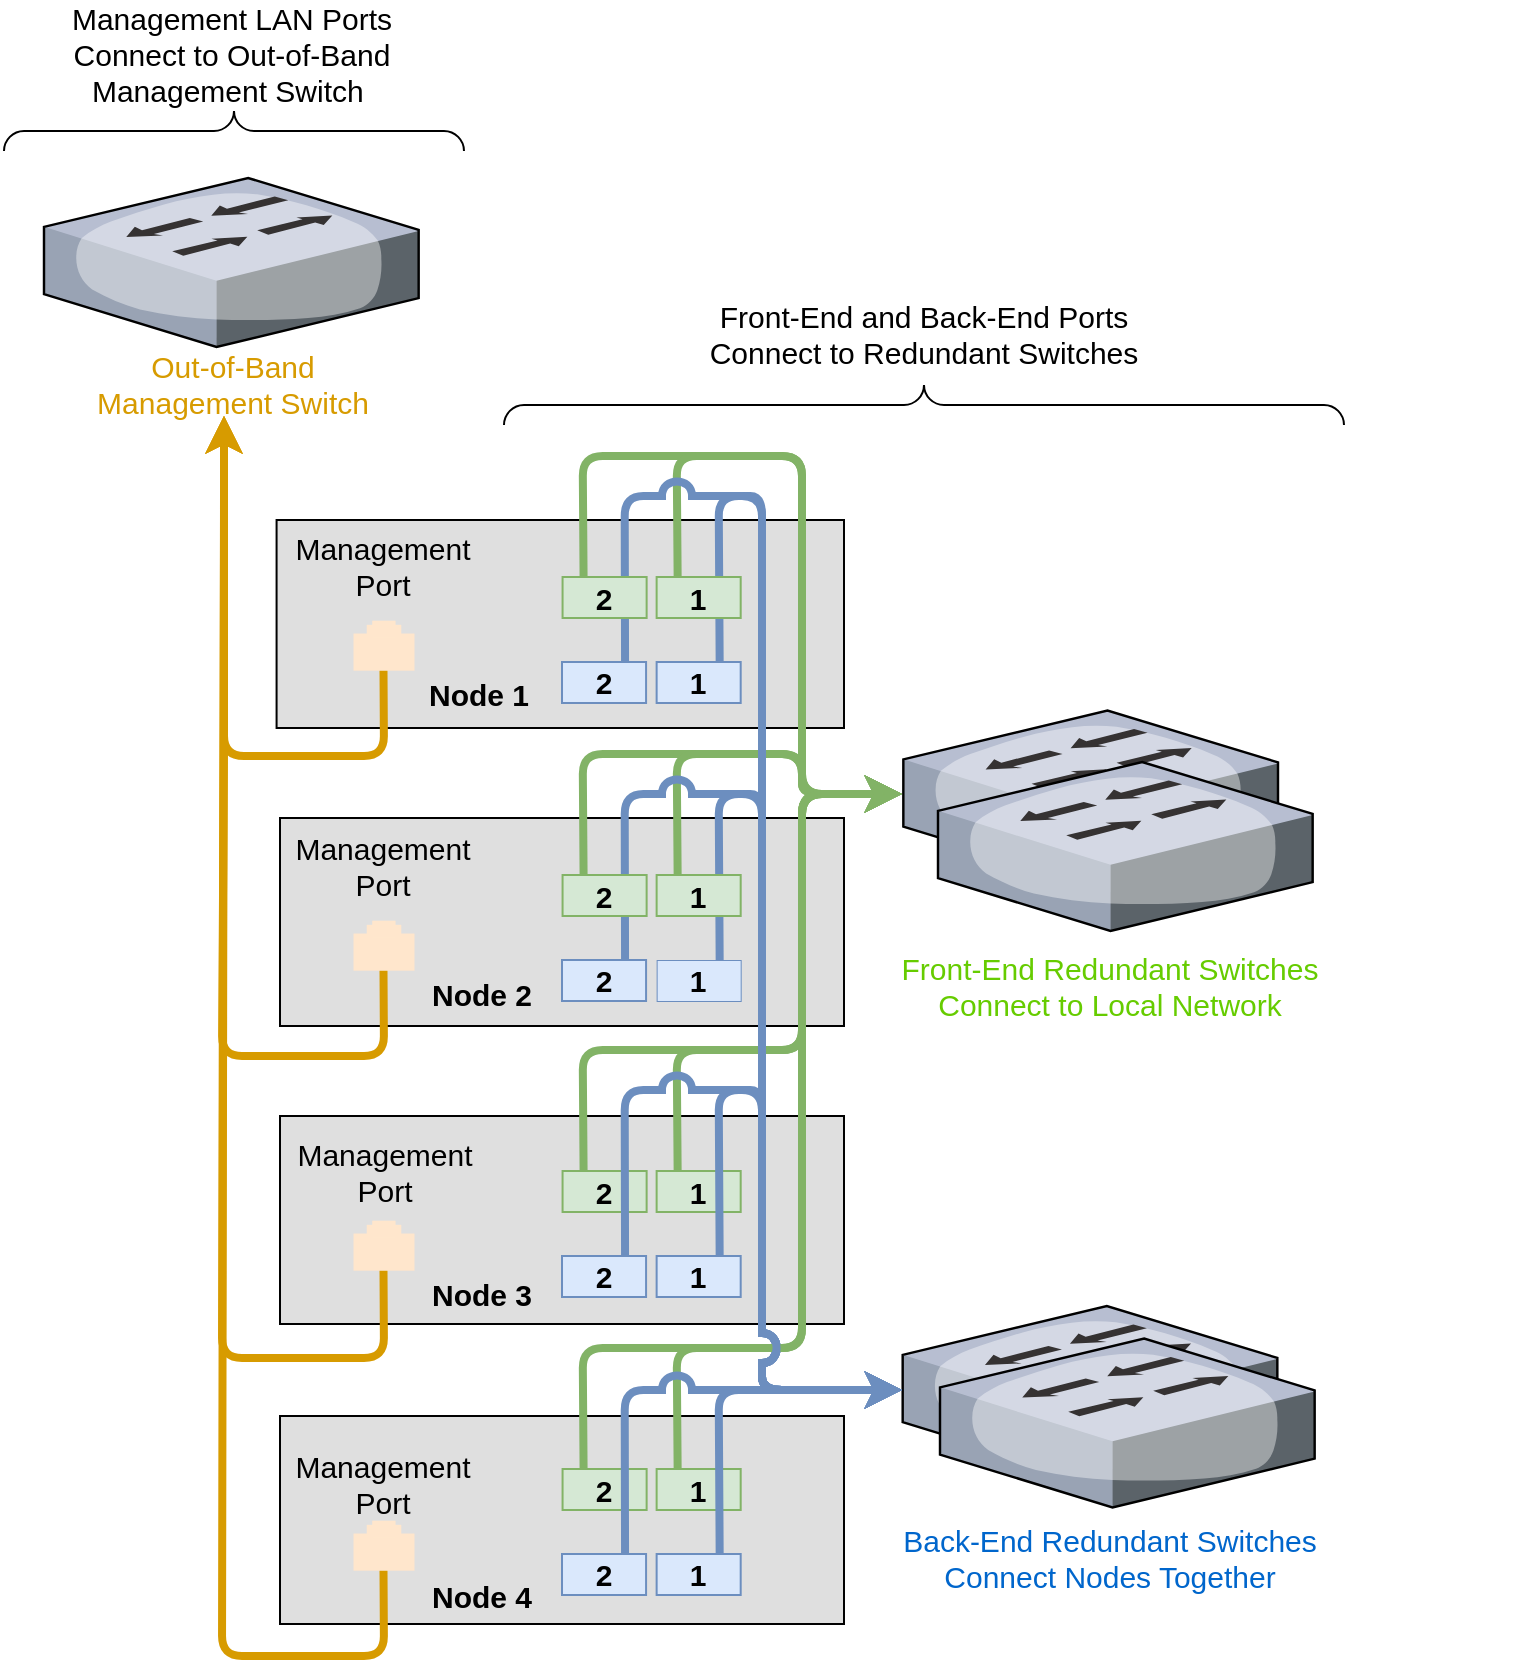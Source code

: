 <mxfile version="21.6.6" type="device">
  <diagram id="KMcxD_Hfu1oPM4u3RyKm" name="Page-1">
    <mxGraphModel dx="1536" dy="-194" grid="1" gridSize="10" guides="1" tooltips="1" connect="1" arrows="1" fold="1" page="1" pageScale="1" pageWidth="850" pageHeight="1100" math="0" shadow="0">
      <root>
        <mxCell id="0" />
        <mxCell id="1" parent="0" />
        <mxCell id="OP0uMOmqRfhRsHybBiB3-138" value="" style="rounded=0;whiteSpace=wrap;html=1;fillColor=#dfdfdf;" parent="1" vertex="1">
          <mxGeometry x="137.29" y="1360" width="283.71" height="104" as="geometry" />
        </mxCell>
        <mxCell id="OP0uMOmqRfhRsHybBiB3-137" value="" style="rounded=0;whiteSpace=wrap;html=1;fillColor=#dfdfdf;" parent="1" vertex="1">
          <mxGeometry x="139" y="1509" width="282" height="104" as="geometry" />
        </mxCell>
        <mxCell id="OP0uMOmqRfhRsHybBiB3-136" value="" style="rounded=0;whiteSpace=wrap;html=1;fillColor=#dfdfdf;" parent="1" vertex="1">
          <mxGeometry x="139" y="1658" width="282" height="104" as="geometry" />
        </mxCell>
        <mxCell id="OP0uMOmqRfhRsHybBiB3-132" value="" style="rounded=0;whiteSpace=wrap;html=1;fillColor=#dfdfdf;" parent="1" vertex="1">
          <mxGeometry x="139" y="1808" width="282" height="104" as="geometry" />
        </mxCell>
        <mxCell id="KvPRdfRzhTT3knoHsxit-51" value="&lt;span style=&quot;&quot;&gt;Node 3&lt;/span&gt;" style="text;html=1;strokeColor=none;fillColor=none;align=center;verticalAlign=middle;whiteSpace=wrap;rounded=0;shadow=0;fontSize=15;fontStyle=1" parent="1" vertex="1">
          <mxGeometry x="139.83" y="1737" width="200.17" height="20" as="geometry" />
        </mxCell>
        <mxCell id="fedMn2WOfF90to9gc-yZ-52" value="&lt;span style=&quot;&quot;&gt;Node 1&lt;/span&gt;" style="text;html=1;strokeColor=none;fillColor=none;align=center;verticalAlign=middle;whiteSpace=wrap;rounded=0;shadow=0;fontSize=15;fontStyle=1" parent="1" vertex="1">
          <mxGeometry x="137.29" y="1437" width="202.71" height="20" as="geometry" />
        </mxCell>
        <mxCell id="TKbhqmxpsX92xjRi5uJJ-1162" value="&lt;span style=&quot;font-weight: normal&quot;&gt;Front-End and Back-End Ports&lt;br&gt;Connect to Redundant Switches&lt;/span&gt;" style="text;html=1;strokeColor=none;fillColor=none;align=center;verticalAlign=middle;whiteSpace=wrap;rounded=0;shadow=0;fontSize=15;fontStyle=1" parent="1" vertex="1">
          <mxGeometry x="162" y="1247" width="598" height="40" as="geometry" />
        </mxCell>
        <mxCell id="TKbhqmxpsX92xjRi5uJJ-1164" value="" style="verticalLabelPosition=bottom;shadow=0;dashed=0;align=center;html=1;verticalAlign=top;strokeWidth=1;shape=mxgraph.mockup.markup.curlyBrace;fontColor=#66B2FF;" parent="1" vertex="1">
          <mxGeometry x="251" y="1292.5" width="420" height="20" as="geometry" />
        </mxCell>
        <mxCell id="TKbhqmxpsX92xjRi5uJJ-1170" value="&lt;span style=&quot;font-weight: normal&quot;&gt;Management LAN Ports&lt;br&gt;Connect to Out-of-Band&lt;br&gt;Management Switch&amp;nbsp;&lt;/span&gt;" style="text;html=1;strokeColor=none;fillColor=none;align=center;verticalAlign=middle;whiteSpace=wrap;rounded=0;shadow=0;fontSize=15;fontStyle=1" parent="1" vertex="1">
          <mxGeometry x="-0.33" y="1107" width="230" height="40" as="geometry" />
        </mxCell>
        <mxCell id="TKbhqmxpsX92xjRi5uJJ-1171" value="" style="verticalLabelPosition=bottom;shadow=0;dashed=0;align=center;html=1;verticalAlign=top;strokeWidth=1;shape=mxgraph.mockup.markup.curlyBrace;fontColor=#66B2FF;" parent="1" vertex="1">
          <mxGeometry x="1" y="1155.5" width="230" height="20" as="geometry" />
        </mxCell>
        <mxCell id="TKbhqmxpsX92xjRi5uJJ-1165" value="" style="verticalLabelPosition=bottom;aspect=fixed;html=1;verticalAlign=top;strokeColor=none;align=center;outlineConnect=0;shape=mxgraph.citrix.switch;" parent="1" vertex="1">
          <mxGeometry x="21" y="1189" width="187.33" height="84.5" as="geometry" />
        </mxCell>
        <mxCell id="TKbhqmxpsX92xjRi5uJJ-1166" value="" style="endArrow=classic;html=1;strokeWidth=4;fillColor=#ffe6cc;strokeColor=#d79b00;exitX=0.5;exitY=1;exitDx=0;exitDy=0;" parent="1" source="OP0uMOmqRfhRsHybBiB3-162" edge="1">
          <mxGeometry x="290" y="1224" width="50" height="50" as="geometry">
            <mxPoint x="191" y="1418" as="sourcePoint" />
            <mxPoint x="111" y="1308" as="targetPoint" />
            <Array as="points">
              <mxPoint x="191" y="1478" />
              <mxPoint x="111" y="1478" />
              <mxPoint x="111" y="1368" />
            </Array>
          </mxGeometry>
        </mxCell>
        <mxCell id="TKbhqmxpsX92xjRi5uJJ-1172" value="&lt;span&gt;Out-of-Band&lt;br&gt;Management Switch&lt;br&gt;&lt;/span&gt;" style="text;html=1;strokeColor=none;fillColor=none;align=center;verticalAlign=middle;whiteSpace=wrap;rounded=0;shadow=0;fontSize=15;fontStyle=0;fontColor=#D79B00;" parent="1" vertex="1">
          <mxGeometry x="21" y="1277" width="188.66" height="30" as="geometry" />
        </mxCell>
        <mxCell id="KvPRdfRzhTT3knoHsxit-52" value="&lt;span style=&quot;&quot;&gt;Node 4&lt;/span&gt;" style="text;html=1;strokeColor=none;fillColor=none;align=center;verticalAlign=middle;whiteSpace=wrap;rounded=0;shadow=0;fontSize=15;fontStyle=1" parent="1" vertex="1">
          <mxGeometry x="139.83" y="1888" width="200.17" height="20" as="geometry" />
        </mxCell>
        <mxCell id="KvPRdfRzhTT3knoHsxit-48" value="" style="endArrow=classic;html=1;strokeWidth=4;fillColor=#ffe6cc;strokeColor=#d79b00;exitX=0.5;exitY=1;exitDx=0;exitDy=0;" parent="1" source="OP0uMOmqRfhRsHybBiB3-143" edge="1">
          <mxGeometry x="290" y="1523.5" width="50" height="50" as="geometry">
            <mxPoint x="191" y="1728" as="sourcePoint" />
            <mxPoint x="111" y="1308" as="targetPoint" />
            <Array as="points">
              <mxPoint x="191" y="1779" />
              <mxPoint x="110" y="1779" />
              <mxPoint x="111" y="1358" />
            </Array>
          </mxGeometry>
        </mxCell>
        <mxCell id="KvPRdfRzhTT3knoHsxit-49" value="" style="endArrow=classic;html=1;strokeWidth=4;fillColor=#ffe6cc;strokeColor=#d79b00;exitX=0.5;exitY=1;exitDx=0;exitDy=0;" parent="1" source="OP0uMOmqRfhRsHybBiB3-115" edge="1">
          <mxGeometry x="290" y="1673.5" width="50" height="50" as="geometry">
            <mxPoint x="191" y="1878" as="sourcePoint" />
            <mxPoint x="111" y="1308" as="targetPoint" />
            <Array as="points">
              <mxPoint x="191" y="1928" />
              <mxPoint x="110" y="1928" />
              <mxPoint x="111" y="1368" />
            </Array>
          </mxGeometry>
        </mxCell>
        <mxCell id="KvPRdfRzhTT3knoHsxit-47" value="" style="endArrow=classic;html=1;strokeWidth=4;fillColor=#ffe6cc;strokeColor=#d79b00;exitX=0.5;exitY=1;exitDx=0;exitDy=0;" parent="1" source="OP0uMOmqRfhRsHybBiB3-149" edge="1">
          <mxGeometry x="290" y="1373.5" width="50" height="50" as="geometry">
            <mxPoint x="181" y="1568" as="sourcePoint" />
            <mxPoint x="111" y="1308" as="targetPoint" />
            <Array as="points">
              <mxPoint x="191" y="1628" />
              <mxPoint x="110" y="1628" />
              <mxPoint x="111" y="1468" />
            </Array>
          </mxGeometry>
        </mxCell>
        <mxCell id="OP0uMOmqRfhRsHybBiB3-113" value="" style="group" parent="1" vertex="1" connectable="0">
          <mxGeometry x="175.5" y="1860" width="30.5" height="23" as="geometry" />
        </mxCell>
        <mxCell id="OP0uMOmqRfhRsHybBiB3-114" value="" style="group" parent="OP0uMOmqRfhRsHybBiB3-113" vertex="1" connectable="0">
          <mxGeometry y="0.1" width="30.5" height="25" as="geometry" />
        </mxCell>
        <mxCell id="OP0uMOmqRfhRsHybBiB3-115" value="" style="rounded=0;whiteSpace=wrap;html=1;strokeWidth=0.5;fillColor=#ffe6cc;strokeColor=none;" parent="OP0uMOmqRfhRsHybBiB3-114" vertex="1">
          <mxGeometry y="6.413" width="30.5" height="18.587" as="geometry" />
        </mxCell>
        <mxCell id="OP0uMOmqRfhRsHybBiB3-116" value="" style="rounded=0;whiteSpace=wrap;html=1;strokeWidth=0.5;fillColor=#ffe6cc;strokeColor=none;" parent="OP0uMOmqRfhRsHybBiB3-114" vertex="1">
          <mxGeometry x="6.606" y="2.065" width="17.287" height="8.261" as="geometry" />
        </mxCell>
        <mxCell id="OP0uMOmqRfhRsHybBiB3-117" value="" style="rounded=0;whiteSpace=wrap;html=1;strokeWidth=0.5;fillColor=#ffe6cc;strokeColor=none;" parent="OP0uMOmqRfhRsHybBiB3-114" vertex="1">
          <mxGeometry x="9.359" width="11.671" height="8.261" as="geometry" />
        </mxCell>
        <mxCell id="OP0uMOmqRfhRsHybBiB3-133" value="&lt;span style=&quot;&quot;&gt;Management&lt;br&gt;Port&lt;br&gt;&lt;/span&gt;" style="text;html=1;strokeColor=none;fillColor=none;align=center;verticalAlign=middle;whiteSpace=wrap;rounded=0;shadow=0;fontSize=15;fontStyle=0" parent="1" vertex="1">
          <mxGeometry x="149.75" y="1832" width="81" height="20" as="geometry" />
        </mxCell>
        <mxCell id="KvPRdfRzhTT3knoHsxit-50" value="&lt;span style=&quot;&quot;&gt;Node 2&lt;/span&gt;" style="text;html=1;strokeColor=none;fillColor=none;align=center;verticalAlign=middle;whiteSpace=wrap;rounded=0;shadow=0;fontSize=15;fontStyle=1" parent="1" vertex="1">
          <mxGeometry x="139.83" y="1587" width="200.17" height="20" as="geometry" />
        </mxCell>
        <mxCell id="OP0uMOmqRfhRsHybBiB3-141" value="" style="group" parent="1" vertex="1" connectable="0">
          <mxGeometry x="175.5" y="1710" width="30.5" height="23" as="geometry" />
        </mxCell>
        <mxCell id="OP0uMOmqRfhRsHybBiB3-142" value="" style="group" parent="OP0uMOmqRfhRsHybBiB3-141" vertex="1" connectable="0">
          <mxGeometry y="0.1" width="30.5" height="25" as="geometry" />
        </mxCell>
        <mxCell id="OP0uMOmqRfhRsHybBiB3-143" value="" style="rounded=0;whiteSpace=wrap;html=1;strokeWidth=0.5;fillColor=#ffe6cc;strokeColor=none;" parent="OP0uMOmqRfhRsHybBiB3-142" vertex="1">
          <mxGeometry y="6.413" width="30.5" height="18.587" as="geometry" />
        </mxCell>
        <mxCell id="OP0uMOmqRfhRsHybBiB3-144" value="" style="rounded=0;whiteSpace=wrap;html=1;strokeWidth=0.5;fillColor=#ffe6cc;strokeColor=none;" parent="OP0uMOmqRfhRsHybBiB3-142" vertex="1">
          <mxGeometry x="6.606" y="2.065" width="17.287" height="8.261" as="geometry" />
        </mxCell>
        <mxCell id="OP0uMOmqRfhRsHybBiB3-145" value="" style="rounded=0;whiteSpace=wrap;html=1;strokeWidth=0.5;fillColor=#ffe6cc;strokeColor=none;" parent="OP0uMOmqRfhRsHybBiB3-142" vertex="1">
          <mxGeometry x="9.359" width="11.671" height="8.261" as="geometry" />
        </mxCell>
        <mxCell id="OP0uMOmqRfhRsHybBiB3-147" value="" style="group" parent="1" vertex="1" connectable="0">
          <mxGeometry x="175.5" y="1560" width="30.5" height="23" as="geometry" />
        </mxCell>
        <mxCell id="OP0uMOmqRfhRsHybBiB3-148" value="" style="group" parent="OP0uMOmqRfhRsHybBiB3-147" vertex="1" connectable="0">
          <mxGeometry y="0.1" width="30.5" height="25" as="geometry" />
        </mxCell>
        <mxCell id="OP0uMOmqRfhRsHybBiB3-149" value="" style="rounded=0;whiteSpace=wrap;html=1;strokeWidth=0.5;fillColor=#ffe6cc;strokeColor=none;" parent="OP0uMOmqRfhRsHybBiB3-148" vertex="1">
          <mxGeometry y="6.413" width="30.5" height="18.587" as="geometry" />
        </mxCell>
        <mxCell id="OP0uMOmqRfhRsHybBiB3-150" value="" style="rounded=0;whiteSpace=wrap;html=1;strokeWidth=0.5;fillColor=#ffe6cc;strokeColor=none;" parent="OP0uMOmqRfhRsHybBiB3-148" vertex="1">
          <mxGeometry x="6.606" y="2.065" width="17.287" height="8.261" as="geometry" />
        </mxCell>
        <mxCell id="OP0uMOmqRfhRsHybBiB3-151" value="" style="rounded=0;whiteSpace=wrap;html=1;strokeWidth=0.5;fillColor=#ffe6cc;strokeColor=none;" parent="OP0uMOmqRfhRsHybBiB3-148" vertex="1">
          <mxGeometry x="9.359" width="11.671" height="8.261" as="geometry" />
        </mxCell>
        <mxCell id="OP0uMOmqRfhRsHybBiB3-160" value="" style="group" parent="1" vertex="1" connectable="0">
          <mxGeometry x="175.5" y="1410" width="30.5" height="23" as="geometry" />
        </mxCell>
        <mxCell id="OP0uMOmqRfhRsHybBiB3-161" value="" style="group" parent="OP0uMOmqRfhRsHybBiB3-160" vertex="1" connectable="0">
          <mxGeometry y="0.1" width="30.5" height="25" as="geometry" />
        </mxCell>
        <mxCell id="OP0uMOmqRfhRsHybBiB3-162" value="" style="rounded=0;whiteSpace=wrap;html=1;strokeWidth=0.5;fillColor=#ffe6cc;strokeColor=none;" parent="OP0uMOmqRfhRsHybBiB3-161" vertex="1">
          <mxGeometry y="6.413" width="30.5" height="18.587" as="geometry" />
        </mxCell>
        <mxCell id="OP0uMOmqRfhRsHybBiB3-163" value="" style="rounded=0;whiteSpace=wrap;html=1;strokeWidth=0.5;fillColor=#ffe6cc;strokeColor=none;" parent="OP0uMOmqRfhRsHybBiB3-161" vertex="1">
          <mxGeometry x="6.606" y="2.065" width="17.287" height="8.261" as="geometry" />
        </mxCell>
        <mxCell id="OP0uMOmqRfhRsHybBiB3-164" value="" style="rounded=0;whiteSpace=wrap;html=1;strokeWidth=0.5;fillColor=#ffe6cc;strokeColor=none;" parent="OP0uMOmqRfhRsHybBiB3-161" vertex="1">
          <mxGeometry x="9.359" width="11.671" height="8.261" as="geometry" />
        </mxCell>
        <mxCell id="OP0uMOmqRfhRsHybBiB3-216" value="" style="group" parent="1" vertex="1" connectable="0">
          <mxGeometry x="280.004" y="1328" width="383.996" height="577.5" as="geometry" />
        </mxCell>
        <mxCell id="OP0uMOmqRfhRsHybBiB3-173" value="" style="endArrow=classic;html=1;strokeWidth=4;fillColor=#d5e8d4;exitX=0.25;exitY=0;exitDx=0;exitDy=0;strokeColor=#82b366;" parent="OP0uMOmqRfhRsHybBiB3-216" source="OP0uMOmqRfhRsHybBiB3-185" edge="1">
          <mxGeometry x="12.336" width="50" height="50" as="geometry">
            <mxPoint x="11.978" y="506.314" as="sourcePoint" />
            <mxPoint x="169.996" y="169" as="targetPoint" />
            <Array as="points">
              <mxPoint x="10.336" y="446" />
              <mxPoint x="119.996" y="446" />
              <mxPoint x="119.996" y="169" />
            </Array>
          </mxGeometry>
        </mxCell>
        <mxCell id="OP0uMOmqRfhRsHybBiB3-174" value="" style="verticalLabelPosition=bottom;aspect=fixed;html=1;verticalAlign=top;strokeColor=none;align=center;outlineConnect=0;shape=mxgraph.citrix.switch;" parent="OP0uMOmqRfhRsHybBiB3-216" vertex="1">
          <mxGeometry x="170.336" y="425" width="187.33" height="84.5" as="geometry" />
        </mxCell>
        <mxCell id="OP0uMOmqRfhRsHybBiB3-175" value="" style="verticalLabelPosition=bottom;aspect=fixed;html=1;verticalAlign=top;strokeColor=none;align=center;outlineConnect=0;shape=mxgraph.citrix.switch;" parent="OP0uMOmqRfhRsHybBiB3-216" vertex="1">
          <mxGeometry x="170.666" y="127.25" width="187.33" height="84.5" as="geometry" />
        </mxCell>
        <mxCell id="OP0uMOmqRfhRsHybBiB3-176" value="&lt;span&gt;Front-End Redundant Switches&lt;br&gt;Connect to Local Network&lt;br&gt;&lt;/span&gt;" style="text;html=1;strokeColor=none;fillColor=none;align=center;verticalAlign=middle;whiteSpace=wrap;rounded=0;shadow=0;fontSize=15;fontStyle=0;fontColor=#66CC00;" parent="OP0uMOmqRfhRsHybBiB3-216" vertex="1">
          <mxGeometry x="163.996" y="237.5" width="220" height="55.5" as="geometry" />
        </mxCell>
        <mxCell id="OP0uMOmqRfhRsHybBiB3-177" value="&lt;span&gt;Back-End Redundant Switches&lt;br&gt;Connect Nodes Together&lt;br&gt;&lt;/span&gt;" style="text;html=1;strokeColor=none;fillColor=none;align=center;verticalAlign=middle;whiteSpace=wrap;rounded=0;shadow=0;fontSize=15;fontStyle=0;fontColor=#0066CC;" parent="OP0uMOmqRfhRsHybBiB3-216" vertex="1">
          <mxGeometry x="168.996" y="524" width="210" height="53.5" as="geometry" />
        </mxCell>
        <mxCell id="OP0uMOmqRfhRsHybBiB3-178" value="" style="verticalLabelPosition=bottom;aspect=fixed;html=1;verticalAlign=top;strokeColor=none;align=center;outlineConnect=0;shape=mxgraph.citrix.switch;" parent="OP0uMOmqRfhRsHybBiB3-216" vertex="1">
          <mxGeometry x="187.996" y="153" width="187.33" height="84.5" as="geometry" />
        </mxCell>
        <mxCell id="OP0uMOmqRfhRsHybBiB3-179" value="" style="verticalLabelPosition=bottom;aspect=fixed;html=1;verticalAlign=top;strokeColor=none;align=center;outlineConnect=0;shape=mxgraph.citrix.switch;" parent="OP0uMOmqRfhRsHybBiB3-216" vertex="1">
          <mxGeometry x="188.996" y="441.25" width="187.33" height="84.5" as="geometry" />
        </mxCell>
        <mxCell id="OP0uMOmqRfhRsHybBiB3-180" value="&lt;span&gt;1&lt;/span&gt;" style="text;html=1;strokeColor=#82b366;fillColor=#d5e8d4;align=center;verticalAlign=middle;whiteSpace=wrap;rounded=0;shadow=0;fontSize=15;fontStyle=1;strokeWidth=1;" parent="OP0uMOmqRfhRsHybBiB3-216" vertex="1">
          <mxGeometry x="47.311" y="357.5" width="42.028" height="20.5" as="geometry" />
        </mxCell>
        <mxCell id="OP0uMOmqRfhRsHybBiB3-181" value="&lt;span&gt;2&lt;/span&gt;" style="text;html=1;strokeColor=#82b366;fillColor=#d5e8d4;align=center;verticalAlign=middle;whiteSpace=wrap;rounded=0;shadow=0;fontSize=15;fontStyle=1;strokeWidth=1;" parent="OP0uMOmqRfhRsHybBiB3-216" vertex="1">
          <mxGeometry x="0.28" y="357.5" width="42.028" height="20.5" as="geometry" />
        </mxCell>
        <mxCell id="OP0uMOmqRfhRsHybBiB3-182" value="&lt;span&gt;1&lt;/span&gt;" style="text;html=1;strokeColor=#6c8ebf;fillColor=#dae8fc;align=center;verticalAlign=middle;whiteSpace=wrap;rounded=0;shadow=0;fontSize=15;fontStyle=1;strokeWidth=1;" parent="OP0uMOmqRfhRsHybBiB3-216" vertex="1">
          <mxGeometry x="47.311" y="400" width="42.028" height="20.5" as="geometry" />
        </mxCell>
        <mxCell id="OP0uMOmqRfhRsHybBiB3-183" value="&lt;span&gt;2&lt;/span&gt;" style="text;html=1;strokeColor=#6c8ebf;fillColor=#dae8fc;align=center;verticalAlign=middle;whiteSpace=wrap;rounded=0;shadow=0;fontSize=15;fontStyle=1;strokeWidth=1;" parent="OP0uMOmqRfhRsHybBiB3-216" vertex="1">
          <mxGeometry y="400" width="42.028" height="20.5" as="geometry" />
        </mxCell>
        <mxCell id="OP0uMOmqRfhRsHybBiB3-184" value="&lt;span&gt;1&lt;/span&gt;" style="text;html=1;strokeColor=#82b366;fillColor=#d5e8d4;align=center;verticalAlign=middle;whiteSpace=wrap;rounded=0;shadow=0;fontSize=15;fontStyle=1;strokeWidth=1;" parent="OP0uMOmqRfhRsHybBiB3-216" vertex="1">
          <mxGeometry x="47.311" y="506.5" width="42.028" height="20.5" as="geometry" />
        </mxCell>
        <mxCell id="OP0uMOmqRfhRsHybBiB3-185" value="&lt;span&gt;2&lt;/span&gt;" style="text;html=1;strokeColor=#82b366;fillColor=#d5e8d4;align=center;verticalAlign=middle;whiteSpace=wrap;rounded=0;shadow=0;fontSize=15;fontStyle=1;strokeWidth=1;" parent="OP0uMOmqRfhRsHybBiB3-216" vertex="1">
          <mxGeometry x="0.28" y="506.5" width="42.028" height="20.5" as="geometry" />
        </mxCell>
        <mxCell id="OP0uMOmqRfhRsHybBiB3-186" value="&lt;span&gt;1&lt;/span&gt;" style="text;html=1;strokeColor=#6c8ebf;fillColor=#dae8fc;align=center;verticalAlign=middle;whiteSpace=wrap;rounded=0;shadow=0;fontSize=15;fontStyle=1;strokeWidth=1;" parent="OP0uMOmqRfhRsHybBiB3-216" vertex="1">
          <mxGeometry x="47.311" y="549" width="42.028" height="20.5" as="geometry" />
        </mxCell>
        <mxCell id="OP0uMOmqRfhRsHybBiB3-187" value="&lt;span&gt;2&lt;/span&gt;" style="text;html=1;strokeColor=#6c8ebf;fillColor=#dae8fc;align=center;verticalAlign=middle;whiteSpace=wrap;rounded=0;shadow=0;fontSize=15;fontStyle=1;strokeWidth=1;" parent="OP0uMOmqRfhRsHybBiB3-216" vertex="1">
          <mxGeometry y="549" width="42.028" height="20.5" as="geometry" />
        </mxCell>
        <mxCell id="OP0uMOmqRfhRsHybBiB3-188" value="" style="endArrow=classic;html=1;strokeWidth=4;fillColor=#d5e8d4;exitX=0.25;exitY=0;exitDx=0;exitDy=0;strokeColor=#82b366;" parent="OP0uMOmqRfhRsHybBiB3-216" source="OP0uMOmqRfhRsHybBiB3-208" edge="1">
          <mxGeometry x="12.336" width="50" height="50" as="geometry">
            <mxPoint x="11.978" y="60.583" as="sourcePoint" />
            <mxPoint x="169.996" y="169" as="targetPoint" />
            <Array as="points">
              <mxPoint x="10.336" />
              <mxPoint x="119.996" />
              <mxPoint x="119.996" y="169" />
            </Array>
          </mxGeometry>
        </mxCell>
        <mxCell id="OP0uMOmqRfhRsHybBiB3-189" value="" style="endArrow=classic;html=1;strokeWidth=4;fillColor=#d5e8d4;exitX=0.25;exitY=0;exitDx=0;exitDy=0;strokeColor=#82b366;" parent="OP0uMOmqRfhRsHybBiB3-216" source="OP0uMOmqRfhRsHybBiB3-207" edge="1">
          <mxGeometry x="12.336" width="50" height="50" as="geometry">
            <mxPoint x="86.723" y="60.583" as="sourcePoint" />
            <mxPoint x="169.996" y="169" as="targetPoint" />
            <Array as="points">
              <mxPoint x="57.336" />
              <mxPoint x="119.996" />
              <mxPoint x="119.996" y="169" />
            </Array>
          </mxGeometry>
        </mxCell>
        <mxCell id="OP0uMOmqRfhRsHybBiB3-190" value="" style="endArrow=classic;html=1;strokeWidth=4;fillColor=#d5e8d4;exitX=0.25;exitY=0;exitDx=0;exitDy=0;strokeColor=#82b366;" parent="OP0uMOmqRfhRsHybBiB3-216" source="OP0uMOmqRfhRsHybBiB3-204" edge="1">
          <mxGeometry x="12.336" width="50" height="50" as="geometry">
            <mxPoint x="11.978" y="209.338" as="sourcePoint" />
            <mxPoint x="169.996" y="169" as="targetPoint" />
            <Array as="points">
              <mxPoint x="10.336" y="149" />
              <mxPoint x="119.996" y="149" />
              <mxPoint x="119.996" y="169" />
            </Array>
          </mxGeometry>
        </mxCell>
        <mxCell id="OP0uMOmqRfhRsHybBiB3-191" value="" style="endArrow=classic;html=1;strokeWidth=4;fillColor=#d5e8d4;exitX=0.25;exitY=0;exitDx=0;exitDy=0;strokeColor=#82b366;" parent="OP0uMOmqRfhRsHybBiB3-216" source="OP0uMOmqRfhRsHybBiB3-203" edge="1">
          <mxGeometry x="12.336" width="50" height="50" as="geometry">
            <mxPoint x="86.723" y="209.338" as="sourcePoint" />
            <mxPoint x="169.996" y="169" as="targetPoint" />
            <Array as="points">
              <mxPoint x="57.336" y="149" />
              <mxPoint x="119.996" y="149" />
              <mxPoint x="119.996" y="169" />
            </Array>
          </mxGeometry>
        </mxCell>
        <mxCell id="OP0uMOmqRfhRsHybBiB3-192" value="" style="endArrow=classic;html=1;strokeWidth=4;fillColor=#d5e8d4;exitX=0.25;exitY=0;exitDx=0;exitDy=0;strokeColor=#82b366;" parent="OP0uMOmqRfhRsHybBiB3-216" source="OP0uMOmqRfhRsHybBiB3-181" edge="1">
          <mxGeometry x="12.336" width="50" height="50" as="geometry">
            <mxPoint x="11.978" y="357.558" as="sourcePoint" />
            <mxPoint x="169.996" y="169" as="targetPoint" />
            <Array as="points">
              <mxPoint x="10.336" y="297" />
              <mxPoint x="119.996" y="297" />
              <mxPoint x="119.996" y="169" />
            </Array>
          </mxGeometry>
        </mxCell>
        <mxCell id="OP0uMOmqRfhRsHybBiB3-193" value="" style="endArrow=classic;html=1;strokeWidth=4;fillColor=#d5e8d4;exitX=0.25;exitY=0;exitDx=0;exitDy=0;strokeColor=#82b366;" parent="OP0uMOmqRfhRsHybBiB3-216" source="OP0uMOmqRfhRsHybBiB3-180" edge="1">
          <mxGeometry x="12.336" width="50" height="50" as="geometry">
            <mxPoint x="86.723" y="357.558" as="sourcePoint" />
            <mxPoint x="169.996" y="169" as="targetPoint" />
            <Array as="points">
              <mxPoint x="57.336" y="297" />
              <mxPoint x="119.996" y="297" />
              <mxPoint x="119.996" y="169" />
            </Array>
          </mxGeometry>
        </mxCell>
        <mxCell id="OP0uMOmqRfhRsHybBiB3-194" value="" style="endArrow=classic;html=1;strokeWidth=4;fillColor=#dae8fc;exitX=0.75;exitY=0;exitDx=0;exitDy=0;strokeColor=#6c8ebf;jumpStyle=arc;jumpSize=9;" parent="OP0uMOmqRfhRsHybBiB3-216" source="OP0uMOmqRfhRsHybBiB3-183" edge="1">
          <mxGeometry x="12.336" width="50" height="50" as="geometry">
            <mxPoint x="36.275" y="393.121" as="sourcePoint" />
            <mxPoint x="169.996" y="467" as="targetPoint" />
            <Array as="points">
              <mxPoint x="31.336" y="317" />
              <mxPoint x="99.996" y="317" />
              <mxPoint x="99.996" y="467" />
            </Array>
          </mxGeometry>
        </mxCell>
        <mxCell id="OP0uMOmqRfhRsHybBiB3-195" value="" style="endArrow=classic;html=1;strokeWidth=4;fillColor=#dae8fc;exitX=0.75;exitY=0;exitDx=0;exitDy=0;strokeColor=#6c8ebf;jumpStyle=arc;jumpSize=9;" parent="OP0uMOmqRfhRsHybBiB3-216" source="OP0uMOmqRfhRsHybBiB3-205" edge="1">
          <mxGeometry x="12.336" width="50" height="50" as="geometry">
            <mxPoint x="124.101" y="244.365" as="sourcePoint" />
            <mxPoint x="169.996" y="467" as="targetPoint" />
            <Array as="points">
              <mxPoint x="78.336" y="169" />
              <mxPoint x="99.996" y="169" />
              <mxPoint x="99.996" y="467" />
            </Array>
          </mxGeometry>
        </mxCell>
        <mxCell id="OP0uMOmqRfhRsHybBiB3-196" value="" style="endArrow=classic;html=1;strokeWidth=4;fillColor=#dae8fc;exitX=0.75;exitY=0;exitDx=0;exitDy=0;strokeColor=#6c8ebf;jumpStyle=arc;jumpSize=9;" parent="OP0uMOmqRfhRsHybBiB3-216" source="OP0uMOmqRfhRsHybBiB3-206" edge="1">
          <mxGeometry x="12.336" width="50" height="50" as="geometry">
            <mxPoint x="36.107" y="244.365" as="sourcePoint" />
            <mxPoint x="169.996" y="467" as="targetPoint" />
            <Array as="points">
              <mxPoint x="31.336" y="169" />
              <mxPoint x="99.996" y="169" />
              <mxPoint x="99.996" y="467" />
            </Array>
          </mxGeometry>
        </mxCell>
        <mxCell id="OP0uMOmqRfhRsHybBiB3-197" value="" style="endArrow=classic;html=1;strokeWidth=4;fillColor=#dae8fc;exitX=0.75;exitY=0;exitDx=0;exitDy=0;strokeColor=#6c8ebf;jumpStyle=arc;jumpSize=9;" parent="OP0uMOmqRfhRsHybBiB3-216" source="OP0uMOmqRfhRsHybBiB3-209" edge="1">
          <mxGeometry x="12.336" width="50" height="50" as="geometry">
            <mxPoint x="124.101" y="95.61" as="sourcePoint" />
            <mxPoint x="169.996" y="467" as="targetPoint" />
            <Array as="points">
              <mxPoint x="78.336" y="20" />
              <mxPoint x="99.996" y="20" />
              <mxPoint x="99.996" y="467" />
            </Array>
          </mxGeometry>
        </mxCell>
        <mxCell id="OP0uMOmqRfhRsHybBiB3-198" value="" style="endArrow=classic;html=1;strokeWidth=4;fillColor=#dae8fc;exitX=0.75;exitY=0;exitDx=0;exitDy=0;strokeColor=#6c8ebf;jumpStyle=arc;jumpSize=9;" parent="OP0uMOmqRfhRsHybBiB3-216" source="OP0uMOmqRfhRsHybBiB3-210" edge="1">
          <mxGeometry x="12.336" width="50" height="50" as="geometry">
            <mxPoint x="36.107" y="95.61" as="sourcePoint" />
            <mxPoint x="169.996" y="467" as="targetPoint" />
            <Array as="points">
              <mxPoint x="31.336" y="20" />
              <mxPoint x="99.996" y="20" />
              <mxPoint x="99.996" y="467" />
            </Array>
          </mxGeometry>
        </mxCell>
        <mxCell id="OP0uMOmqRfhRsHybBiB3-199" value="" style="endArrow=classic;html=1;strokeWidth=4;fillColor=#d5e8d4;exitX=0.25;exitY=0;exitDx=0;exitDy=0;strokeColor=#82b366;" parent="OP0uMOmqRfhRsHybBiB3-216" source="OP0uMOmqRfhRsHybBiB3-184" edge="1">
          <mxGeometry x="12.336" width="50" height="50" as="geometry">
            <mxPoint x="86.723" y="506.314" as="sourcePoint" />
            <mxPoint x="169.996" y="169" as="targetPoint" />
            <Array as="points">
              <mxPoint x="57.336" y="446" />
              <mxPoint x="119.996" y="446" />
              <mxPoint x="119.996" y="169" />
            </Array>
          </mxGeometry>
        </mxCell>
        <mxCell id="OP0uMOmqRfhRsHybBiB3-200" value="" style="endArrow=classic;html=1;strokeWidth=4;fillColor=#dae8fc;exitX=0.75;exitY=0;exitDx=0;exitDy=0;strokeColor=#6c8ebf;jumpStyle=arc;jumpSize=9;" parent="OP0uMOmqRfhRsHybBiB3-216" source="OP0uMOmqRfhRsHybBiB3-187" edge="1">
          <mxGeometry x="12.336" width="50" height="50" as="geometry">
            <mxPoint x="36.275" y="541.876" as="sourcePoint" />
            <mxPoint x="169.996" y="467" as="targetPoint" />
            <Array as="points">
              <mxPoint x="31.336" y="467" />
            </Array>
          </mxGeometry>
        </mxCell>
        <mxCell id="OP0uMOmqRfhRsHybBiB3-201" value="" style="endArrow=classic;html=1;strokeWidth=4;fillColor=#dae8fc;exitX=0.75;exitY=0;exitDx=0;exitDy=0;strokeColor=#6c8ebf;jumpStyle=arc;jumpSize=9;" parent="OP0uMOmqRfhRsHybBiB3-216" source="OP0uMOmqRfhRsHybBiB3-182" edge="1">
          <mxGeometry x="12.336" width="50" height="50" as="geometry">
            <mxPoint x="124.27" y="393.121" as="sourcePoint" />
            <mxPoint x="169.996" y="467" as="targetPoint" />
            <Array as="points">
              <mxPoint x="78.336" y="317" />
              <mxPoint x="99.996" y="317" />
              <mxPoint x="99.996" y="467" />
            </Array>
          </mxGeometry>
        </mxCell>
        <mxCell id="OP0uMOmqRfhRsHybBiB3-202" value="" style="endArrow=classic;html=1;strokeWidth=4;fillColor=#dae8fc;exitX=0.75;exitY=0;exitDx=0;exitDy=0;strokeColor=#6c8ebf;jumpStyle=none;jumpSize=9;" parent="OP0uMOmqRfhRsHybBiB3-216" source="OP0uMOmqRfhRsHybBiB3-186" edge="1">
          <mxGeometry x="12.336" width="50" height="50" as="geometry">
            <mxPoint x="124.101" y="541.876" as="sourcePoint" />
            <mxPoint x="169.996" y="467" as="targetPoint" />
            <Array as="points">
              <mxPoint x="78.336" y="467" />
            </Array>
          </mxGeometry>
        </mxCell>
        <mxCell id="OP0uMOmqRfhRsHybBiB3-203" value="&lt;span&gt;1&lt;/span&gt;" style="text;html=1;strokeColor=#82b366;fillColor=#d5e8d4;align=center;verticalAlign=middle;whiteSpace=wrap;rounded=0;shadow=0;fontSize=15;fontStyle=1;strokeWidth=1;" parent="OP0uMOmqRfhRsHybBiB3-216" vertex="1">
          <mxGeometry x="47.311" y="209.5" width="42.028" height="20.5" as="geometry" />
        </mxCell>
        <mxCell id="OP0uMOmqRfhRsHybBiB3-204" value="&lt;span&gt;2&lt;/span&gt;" style="text;html=1;strokeColor=#82b366;fillColor=#d5e8d4;align=center;verticalAlign=middle;whiteSpace=wrap;rounded=0;shadow=0;fontSize=15;fontStyle=1;strokeWidth=1;" parent="OP0uMOmqRfhRsHybBiB3-216" vertex="1">
          <mxGeometry x="0.28" y="209.5" width="42.028" height="20.5" as="geometry" />
        </mxCell>
        <mxCell id="OP0uMOmqRfhRsHybBiB3-205" value="&lt;span&gt;1&lt;/span&gt;" style="text;html=1;strokeColor=#6c8ebf;fillColor=#dae8fc;align=center;verticalAlign=middle;whiteSpace=wrap;rounded=0;shadow=0;fontSize=15;fontStyle=1;strokeWidth=0.5;" parent="OP0uMOmqRfhRsHybBiB3-216" vertex="1">
          <mxGeometry x="47.311" y="252" width="42.028" height="20.5" as="geometry" />
        </mxCell>
        <mxCell id="OP0uMOmqRfhRsHybBiB3-206" value="&lt;span&gt;2&lt;/span&gt;" style="text;html=1;strokeColor=#6c8ebf;fillColor=#dae8fc;align=center;verticalAlign=middle;whiteSpace=wrap;rounded=0;shadow=0;fontSize=15;fontStyle=1;strokeWidth=1;" parent="OP0uMOmqRfhRsHybBiB3-216" vertex="1">
          <mxGeometry y="252" width="42.028" height="20.5" as="geometry" />
        </mxCell>
        <mxCell id="OP0uMOmqRfhRsHybBiB3-207" value="&lt;span&gt;1&lt;/span&gt;" style="text;html=1;strokeColor=#82b366;fillColor=#d5e8d4;align=center;verticalAlign=middle;whiteSpace=wrap;rounded=0;shadow=0;fontSize=15;fontStyle=1;strokeWidth=1;" parent="OP0uMOmqRfhRsHybBiB3-216" vertex="1">
          <mxGeometry x="47.311" y="60.5" width="42.028" height="20.5" as="geometry" />
        </mxCell>
        <mxCell id="OP0uMOmqRfhRsHybBiB3-208" value="&lt;span&gt;2&lt;/span&gt;" style="text;html=1;strokeColor=#82b366;fillColor=#d5e8d4;align=center;verticalAlign=middle;whiteSpace=wrap;rounded=0;shadow=0;fontSize=15;fontStyle=1;strokeWidth=1;" parent="OP0uMOmqRfhRsHybBiB3-216" vertex="1">
          <mxGeometry x="0.28" y="60.5" width="42.028" height="20.5" as="geometry" />
        </mxCell>
        <mxCell id="OP0uMOmqRfhRsHybBiB3-209" value="&lt;span&gt;1&lt;/span&gt;" style="text;html=1;strokeColor=#6c8ebf;fillColor=#dae8fc;align=center;verticalAlign=middle;whiteSpace=wrap;rounded=0;shadow=0;fontSize=15;fontStyle=1;strokeWidth=1;" parent="OP0uMOmqRfhRsHybBiB3-216" vertex="1">
          <mxGeometry x="47.311" y="103" width="42.028" height="20.5" as="geometry" />
        </mxCell>
        <mxCell id="OP0uMOmqRfhRsHybBiB3-210" value="&lt;span&gt;2&lt;/span&gt;" style="text;html=1;strokeColor=#6c8ebf;fillColor=#dae8fc;align=center;verticalAlign=middle;whiteSpace=wrap;rounded=0;shadow=0;fontSize=15;fontStyle=1;strokeWidth=1;" parent="OP0uMOmqRfhRsHybBiB3-216" vertex="1">
          <mxGeometry y="103" width="42.028" height="20.5" as="geometry" />
        </mxCell>
        <mxCell id="OP0uMOmqRfhRsHybBiB3-159" value="&lt;span style=&quot;&quot;&gt;Management&lt;br&gt;Port&lt;br&gt;&lt;/span&gt;" style="text;html=1;strokeColor=none;fillColor=none;align=center;verticalAlign=middle;whiteSpace=wrap;rounded=0;shadow=0;fontSize=15;fontStyle=0" parent="1" vertex="1">
          <mxGeometry x="149.75" y="1372.5" width="81" height="20" as="geometry" />
        </mxCell>
        <mxCell id="OP0uMOmqRfhRsHybBiB3-146" value="&lt;span style=&quot;&quot;&gt;Management&lt;br&gt;Port&lt;br&gt;&lt;/span&gt;" style="text;html=1;strokeColor=none;fillColor=none;align=center;verticalAlign=middle;whiteSpace=wrap;rounded=0;shadow=0;fontSize=15;fontStyle=0" parent="1" vertex="1">
          <mxGeometry x="149.75" y="1523" width="81" height="20" as="geometry" />
        </mxCell>
        <mxCell id="OP0uMOmqRfhRsHybBiB3-140" value="&lt;span style=&quot;&quot;&gt;Management&lt;br&gt;Port&lt;br&gt;&lt;/span&gt;" style="text;html=1;strokeColor=none;fillColor=none;align=center;verticalAlign=middle;whiteSpace=wrap;rounded=0;shadow=0;fontSize=15;fontStyle=0" parent="1" vertex="1">
          <mxGeometry x="150.75" y="1676.25" width="81" height="20" as="geometry" />
        </mxCell>
      </root>
    </mxGraphModel>
  </diagram>
</mxfile>
